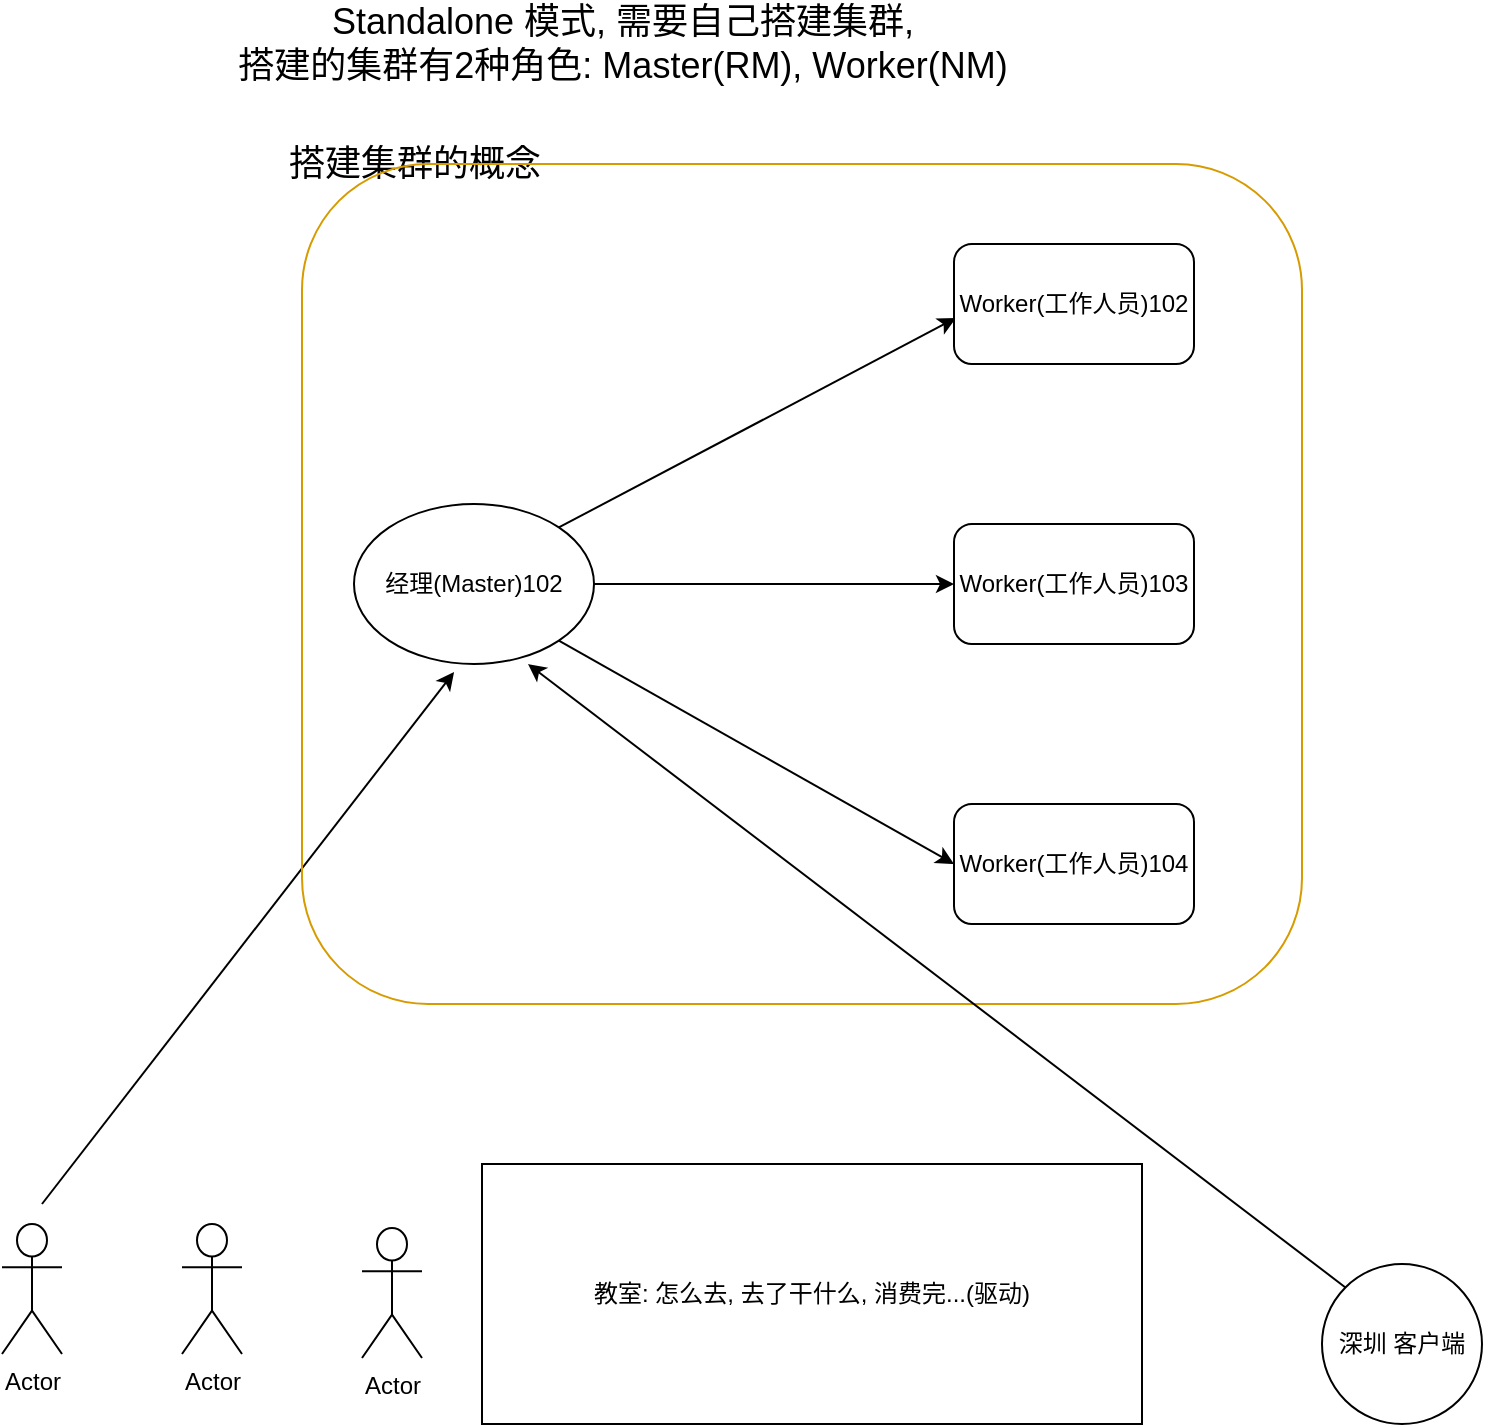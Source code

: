 <mxfile version="12.9.9" type="device" pages="4"><diagram id="3FBH8e9sr4NiCjQm_rgf" name="第 1 页"><mxGraphModel dx="926" dy="1796" grid="1" gridSize="10" guides="1" tooltips="1" connect="1" arrows="1" fold="1" page="1" pageScale="1" pageWidth="827" pageHeight="1169" math="0" shadow="0"><root><mxCell id="0"/><mxCell id="1" parent="0"/><mxCell id="brC6rn30IfvfNYKHSFTY-1" value="&lt;font style=&quot;font-size: 18px&quot;&gt;Standalone 模式, 需要自己搭建集群,&lt;br&gt;搭建的集群有2种角色: Master(RM), Worker(NM)&lt;br&gt;&lt;/font&gt;" style="text;html=1;align=center;verticalAlign=middle;resizable=0;points=[];autosize=1;" parent="1" vertex="1"><mxGeometry x="140" y="-60" width="400" height="40" as="geometry"/></mxCell><mxCell id="brC6rn30IfvfNYKHSFTY-13" style="edgeStyle=none;rounded=0;orthogonalLoop=1;jettySize=auto;html=1;exitX=1;exitY=0;exitDx=0;exitDy=0;entryX=0.008;entryY=0.617;entryDx=0;entryDy=0;entryPerimeter=0;" parent="1" source="brC6rn30IfvfNYKHSFTY-2" target="brC6rn30IfvfNYKHSFTY-3" edge="1"><mxGeometry relative="1" as="geometry"/></mxCell><mxCell id="brC6rn30IfvfNYKHSFTY-14" style="edgeStyle=none;rounded=0;orthogonalLoop=1;jettySize=auto;html=1;exitX=1;exitY=0.5;exitDx=0;exitDy=0;entryX=0;entryY=0.5;entryDx=0;entryDy=0;" parent="1" source="brC6rn30IfvfNYKHSFTY-2" target="brC6rn30IfvfNYKHSFTY-4" edge="1"><mxGeometry relative="1" as="geometry"/></mxCell><mxCell id="brC6rn30IfvfNYKHSFTY-15" style="edgeStyle=none;rounded=0;orthogonalLoop=1;jettySize=auto;html=1;exitX=1;exitY=1;exitDx=0;exitDy=0;entryX=0;entryY=0.5;entryDx=0;entryDy=0;" parent="1" source="brC6rn30IfvfNYKHSFTY-2" target="brC6rn30IfvfNYKHSFTY-6" edge="1"><mxGeometry relative="1" as="geometry"/></mxCell><mxCell id="brC6rn30IfvfNYKHSFTY-2" value="经理(Master)102" style="ellipse;whiteSpace=wrap;html=1;" parent="1" vertex="1"><mxGeometry x="206" y="190" width="120" height="80" as="geometry"/></mxCell><mxCell id="brC6rn30IfvfNYKHSFTY-3" value="Worker(工作人员)102" style="rounded=1;whiteSpace=wrap;html=1;" parent="1" vertex="1"><mxGeometry x="506" y="60" width="120" height="60" as="geometry"/></mxCell><mxCell id="brC6rn30IfvfNYKHSFTY-4" value="Worker(工作人员)103" style="rounded=1;whiteSpace=wrap;html=1;" parent="1" vertex="1"><mxGeometry x="506" y="200" width="120" height="60" as="geometry"/></mxCell><mxCell id="brC6rn30IfvfNYKHSFTY-6" value="Worker(工作人员)104" style="rounded=1;whiteSpace=wrap;html=1;" parent="1" vertex="1"><mxGeometry x="506" y="340" width="120" height="60" as="geometry"/></mxCell><mxCell id="brC6rn30IfvfNYKHSFTY-10" style="rounded=0;orthogonalLoop=1;jettySize=auto;html=1;entryX=0.417;entryY=1.05;entryDx=0;entryDy=0;entryPerimeter=0;" parent="1" target="brC6rn30IfvfNYKHSFTY-2" edge="1"><mxGeometry relative="1" as="geometry"><mxPoint x="50" y="540" as="sourcePoint"/></mxGeometry></mxCell><mxCell id="brC6rn30IfvfNYKHSFTY-9" value="Actor" style="shape=umlActor;verticalLabelPosition=bottom;labelBackgroundColor=#ffffff;verticalAlign=top;html=1;outlineConnect=0;" parent="1" vertex="1"><mxGeometry x="30" y="550" width="30" height="65" as="geometry"/></mxCell><mxCell id="brC6rn30IfvfNYKHSFTY-11" value="Actor" style="shape=umlActor;verticalLabelPosition=bottom;labelBackgroundColor=#ffffff;verticalAlign=top;html=1;outlineConnect=0;" parent="1" vertex="1"><mxGeometry x="210" y="552" width="30" height="65" as="geometry"/></mxCell><mxCell id="brC6rn30IfvfNYKHSFTY-12" value="Actor" style="shape=umlActor;verticalLabelPosition=bottom;labelBackgroundColor=#ffffff;verticalAlign=top;html=1;outlineConnect=0;" parent="1" vertex="1"><mxGeometry x="120" y="550" width="30" height="65" as="geometry"/></mxCell><mxCell id="brC6rn30IfvfNYKHSFTY-16" value="&lt;font style=&quot;font-size: 18px&quot;&gt;搭建集群的概念&lt;/font&gt;" style="text;html=1;align=center;verticalAlign=middle;resizable=0;points=[];autosize=1;" parent="1" vertex="1"><mxGeometry x="166" y="10" width="140" height="20" as="geometry"/></mxCell><mxCell id="brC6rn30IfvfNYKHSFTY-19" value="" style="rounded=1;whiteSpace=wrap;html=1;fillColor=none;strokeColor=#d79b00;" parent="1" vertex="1"><mxGeometry x="180" y="20" width="500" height="420" as="geometry"/></mxCell><mxCell id="brC6rn30IfvfNYKHSFTY-21" value="教室: 怎么去, 去了干什么, 消费完...(驱动)" style="rounded=0;whiteSpace=wrap;html=1;fillColor=none;" parent="1" vertex="1"><mxGeometry x="270" y="520" width="330" height="130" as="geometry"/></mxCell><mxCell id="brC6rn30IfvfNYKHSFTY-25" style="edgeStyle=none;rounded=0;orthogonalLoop=1;jettySize=auto;html=1;exitX=0;exitY=0;exitDx=0;exitDy=0;entryX=0.725;entryY=1;entryDx=0;entryDy=0;entryPerimeter=0;" parent="1" source="brC6rn30IfvfNYKHSFTY-23" target="brC6rn30IfvfNYKHSFTY-2" edge="1"><mxGeometry relative="1" as="geometry"/></mxCell><mxCell id="brC6rn30IfvfNYKHSFTY-23" value="深圳 客户端" style="ellipse;whiteSpace=wrap;html=1;aspect=fixed;fillColor=none;" parent="1" vertex="1"><mxGeometry x="690" y="570" width="80" height="80" as="geometry"/></mxCell></root></mxGraphModel></diagram><diagram id="oOP39jX6quajxhK9CD91" name="第 2 页"><mxGraphModel dx="926" dy="627" grid="1" gridSize="10" guides="1" tooltips="1" connect="1" arrows="1" fold="1" page="1" pageScale="1" pageWidth="827" pageHeight="1169" math="0" shadow="0"><root><mxCell id="j-BjAVI4SZrkL1dPVTXm-0"/><mxCell id="j-BjAVI4SZrkL1dPVTXm-1" parent="j-BjAVI4SZrkL1dPVTXm-0"/><mxCell id="WhHj7qErUGjvgti0_mQg-0" value="" style="rounded=1;whiteSpace=wrap;html=1;" vertex="1" parent="j-BjAVI4SZrkL1dPVTXm-1"><mxGeometry x="50" y="40" width="490" height="250" as="geometry"/></mxCell><mxCell id="WhHj7qErUGjvgti0_mQg-1" value="executor(进程)" style="text;html=1;align=center;verticalAlign=middle;resizable=0;points=[];autosize=1;" vertex="1" parent="j-BjAVI4SZrkL1dPVTXm-1"><mxGeometry x="85" y="20" width="90" height="20" as="geometry"/></mxCell><mxCell id="WhHj7qErUGjvgti0_mQg-2" value="一个分区数据" style="ellipse;whiteSpace=wrap;html=1;" vertex="1" parent="j-BjAVI4SZrkL1dPVTXm-1"><mxGeometry x="70" y="70" width="120" height="80" as="geometry"/></mxCell><mxCell id="WhHj7qErUGjvgti0_mQg-3" value="Text" style="text;html=1;align=center;verticalAlign=middle;resizable=0;points=[];autosize=1;" vertex="1" parent="j-BjAVI4SZrkL1dPVTXm-1"><mxGeometry x="197" y="32" width="40" height="20" as="geometry"/></mxCell><mxCell id="WhHj7qErUGjvgti0_mQg-4" value="" style="rounded=1;whiteSpace=wrap;html=1;" vertex="1" parent="j-BjAVI4SZrkL1dPVTXm-1"><mxGeometry x="50" y="350" width="490" height="250" as="geometry"/></mxCell><mxCell id="WhHj7qErUGjvgti0_mQg-5" value="executor" style="text;html=1;align=center;verticalAlign=middle;resizable=0;points=[];autosize=1;" vertex="1" parent="j-BjAVI4SZrkL1dPVTXm-1"><mxGeometry x="70" y="330" width="60" height="20" as="geometry"/></mxCell></root></mxGraphModel></diagram><diagram id="0zdaNzPZ3N-Ld4yey4PM" name="第 3 页"><mxGraphModel dx="994" dy="627" grid="1" gridSize="10" guides="1" tooltips="1" connect="1" arrows="1" fold="1" page="1" pageScale="1" pageWidth="827" pageHeight="1169" math="0" shadow="0"><root><mxCell id="lb8TyGn6kS23QmTAHrAb-0"/><mxCell id="lb8TyGn6kS23QmTAHrAb-1" parent="lb8TyGn6kS23QmTAHrAb-0"/><mxCell id="lb8TyGn6kS23QmTAHrAb-8" style="edgeStyle=none;rounded=0;orthogonalLoop=1;jettySize=auto;html=1;exitX=0;exitY=0;exitDx=80;exitDy=65;exitPerimeter=0;" edge="1" parent="lb8TyGn6kS23QmTAHrAb-1" source="lb8TyGn6kS23QmTAHrAb-2" target="lb8TyGn6kS23QmTAHrAb-5"><mxGeometry relative="1" as="geometry"/></mxCell><mxCell id="lb8TyGn6kS23QmTAHrAb-2" value="文件" style="shape=note;whiteSpace=wrap;html=1;backgroundOutline=1;darkOpacity=0.05;" vertex="1" parent="lb8TyGn6kS23QmTAHrAb-1"><mxGeometry x="10" y="80" width="80" height="100" as="geometry"/></mxCell><mxCell id="lb8TyGn6kS23QmTAHrAb-14" style="edgeStyle=none;rounded=0;orthogonalLoop=1;jettySize=auto;html=1;exitX=1;exitY=0.5;exitDx=0;exitDy=0;entryX=-0.021;entryY=0.478;entryDx=0;entryDy=0;entryPerimeter=0;" edge="1" parent="lb8TyGn6kS23QmTAHrAb-1" source="lb8TyGn6kS23QmTAHrAb-5" target="lb8TyGn6kS23QmTAHrAb-10"><mxGeometry relative="1" as="geometry"/></mxCell><mxCell id="lb8TyGn6kS23QmTAHrAb-5" value="" style="rounded=1;whiteSpace=wrap;html=1;" vertex="1" parent="lb8TyGn6kS23QmTAHrAb-1"><mxGeometry x="170" y="20" width="190" height="250" as="geometry"/></mxCell><mxCell id="lb8TyGn6kS23QmTAHrAb-6" value="" style="rounded=1;whiteSpace=wrap;html=1;fillColor=#ffe6cc;strokeColor=#d79b00;" vertex="1" parent="lb8TyGn6kS23QmTAHrAb-1"><mxGeometry x="210" y="40" width="120" height="60" as="geometry"/></mxCell><mxCell id="lb8TyGn6kS23QmTAHrAb-7" value="" style="rounded=1;whiteSpace=wrap;html=1;" vertex="1" parent="lb8TyGn6kS23QmTAHrAb-1"><mxGeometry x="210" y="150" width="120" height="60" as="geometry"/></mxCell><mxCell id="lb8TyGn6kS23QmTAHrAb-9" value="rdd1" style="text;html=1;align=center;verticalAlign=middle;resizable=0;points=[];autosize=1;" vertex="1" parent="lb8TyGn6kS23QmTAHrAb-1"><mxGeometry x="223" y="5" width="40" height="20" as="geometry"/></mxCell><mxCell id="lb8TyGn6kS23QmTAHrAb-10" value="" style="rounded=1;whiteSpace=wrap;html=1;" vertex="1" parent="lb8TyGn6kS23QmTAHrAb-1"><mxGeometry x="480" y="27.5" width="190" height="250" as="geometry"/></mxCell><mxCell id="lb8TyGn6kS23QmTAHrAb-11" value="" style="rounded=1;whiteSpace=wrap;html=1;fillColor=#ffe6cc;strokeColor=#d79b00;" vertex="1" parent="lb8TyGn6kS23QmTAHrAb-1"><mxGeometry x="520" y="47.5" width="120" height="60" as="geometry"/></mxCell><mxCell id="lb8TyGn6kS23QmTAHrAb-12" value="" style="rounded=1;whiteSpace=wrap;html=1;" vertex="1" parent="lb8TyGn6kS23QmTAHrAb-1"><mxGeometry x="520" y="157.5" width="120" height="60" as="geometry"/></mxCell><mxCell id="lb8TyGn6kS23QmTAHrAb-13" value="rdd2" style="text;html=1;align=center;verticalAlign=middle;resizable=0;points=[];autosize=1;" vertex="1" parent="lb8TyGn6kS23QmTAHrAb-1"><mxGeometry x="533" y="12.5" width="40" height="20" as="geometry"/></mxCell><mxCell id="lb8TyGn6kS23QmTAHrAb-15" style="edgeStyle=none;rounded=0;orthogonalLoop=1;jettySize=auto;html=1;exitX=1;exitY=0.5;exitDx=0;exitDy=0;entryX=-0.021;entryY=0.478;entryDx=0;entryDy=0;entryPerimeter=0;" edge="1" parent="lb8TyGn6kS23QmTAHrAb-1" target="lb8TyGn6kS23QmTAHrAb-16"><mxGeometry relative="1" as="geometry"><mxPoint x="670" y="157.5" as="sourcePoint"/></mxGeometry></mxCell><mxCell id="lb8TyGn6kS23QmTAHrAb-27" style="edgeStyle=none;rounded=0;orthogonalLoop=1;jettySize=auto;html=1;exitX=1;exitY=0.5;exitDx=0;exitDy=0;entryX=-0.021;entryY=0.452;entryDx=0;entryDy=0;entryPerimeter=0;" edge="1" parent="lb8TyGn6kS23QmTAHrAb-1" source="lb8TyGn6kS23QmTAHrAb-16" target="lb8TyGn6kS23QmTAHrAb-23"><mxGeometry relative="1" as="geometry"/></mxCell><mxCell id="lb8TyGn6kS23QmTAHrAb-16" value="" style="rounded=1;whiteSpace=wrap;html=1;" vertex="1" parent="lb8TyGn6kS23QmTAHrAb-1"><mxGeometry x="790" y="40" width="190" height="250" as="geometry"/></mxCell><mxCell id="lb8TyGn6kS23QmTAHrAb-17" value="" style="rounded=1;whiteSpace=wrap;html=1;fillColor=#ffe6cc;strokeColor=#d79b00;" vertex="1" parent="lb8TyGn6kS23QmTAHrAb-1"><mxGeometry x="830" y="60" width="120" height="60" as="geometry"/></mxCell><mxCell id="lb8TyGn6kS23QmTAHrAb-18" value="" style="rounded=1;whiteSpace=wrap;html=1;" vertex="1" parent="lb8TyGn6kS23QmTAHrAb-1"><mxGeometry x="830" y="170" width="120" height="60" as="geometry"/></mxCell><mxCell id="lb8TyGn6kS23QmTAHrAb-19" value="rdd3" style="text;html=1;align=center;verticalAlign=middle;resizable=0;points=[];autosize=1;" vertex="1" parent="lb8TyGn6kS23QmTAHrAb-1"><mxGeometry x="843" y="25" width="40" height="20" as="geometry"/></mxCell><mxCell id="lb8TyGn6kS23QmTAHrAb-20" value="map" style="text;html=1;align=center;verticalAlign=middle;resizable=0;points=[];autosize=1;" vertex="1" parent="lb8TyGn6kS23QmTAHrAb-1"><mxGeometry x="399" y="118" width="40" height="20" as="geometry"/></mxCell><mxCell id="lb8TyGn6kS23QmTAHrAb-21" value="filter" style="text;html=1;align=center;verticalAlign=middle;resizable=0;points=[];autosize=1;" vertex="1" parent="lb8TyGn6kS23QmTAHrAb-1"><mxGeometry x="707" y="125" width="40" height="20" as="geometry"/></mxCell><mxCell id="lb8TyGn6kS23QmTAHrAb-22" value="某个公式" style="text;html=1;align=center;verticalAlign=middle;resizable=0;points=[];autosize=1;" vertex="1" parent="lb8TyGn6kS23QmTAHrAb-1"><mxGeometry x="214" y="363" width="60" height="20" as="geometry"/></mxCell><mxCell id="lb8TyGn6kS23QmTAHrAb-23" value="" style="rounded=1;whiteSpace=wrap;html=1;" vertex="1" parent="lb8TyGn6kS23QmTAHrAb-1"><mxGeometry x="1090" y="45" width="190" height="250" as="geometry"/></mxCell><mxCell id="lb8TyGn6kS23QmTAHrAb-24" value="" style="rounded=1;whiteSpace=wrap;html=1;" vertex="1" parent="lb8TyGn6kS23QmTAHrAb-1"><mxGeometry x="1121" y="60" width="120" height="60" as="geometry"/></mxCell><mxCell id="lb8TyGn6kS23QmTAHrAb-25" value="" style="rounded=1;whiteSpace=wrap;html=1;" vertex="1" parent="lb8TyGn6kS23QmTAHrAb-1"><mxGeometry x="1121" y="145" width="120" height="60" as="geometry"/></mxCell><mxCell id="lb8TyGn6kS23QmTAHrAb-26" value="" style="rounded=1;whiteSpace=wrap;html=1;" vertex="1" parent="lb8TyGn6kS23QmTAHrAb-1"><mxGeometry x="1125" y="230" width="120" height="60" as="geometry"/></mxCell><mxCell id="lb8TyGn6kS23QmTAHrAb-28" value="repartition" style="text;html=1;align=center;verticalAlign=middle;resizable=0;points=[];autosize=1;" vertex="1" parent="lb8TyGn6kS23QmTAHrAb-1"><mxGeometry x="998" y="118" width="70" height="20" as="geometry"/></mxCell></root></mxGraphModel></diagram><diagram id="4SxaqC-p5XWteILzaKV8" name="第 4 页"><mxGraphModel dx="994" dy="627" grid="1" gridSize="10" guides="1" tooltips="1" connect="1" arrows="1" fold="1" page="1" pageScale="1" pageWidth="827" pageHeight="1169" math="0" shadow="0"><root><mxCell id="9BKC3kSjV0rRufPLMvIZ-0"/><mxCell id="9BKC3kSjV0rRufPLMvIZ-1" parent="9BKC3kSjV0rRufPLMvIZ-0"/><mxCell id="9BKC3kSjV0rRufPLMvIZ-2" value="" style="rounded=1;whiteSpace=wrap;html=1;" vertex="1" parent="9BKC3kSjV0rRufPLMvIZ-1"><mxGeometry x="25" y="40" width="170" height="340" as="geometry"/></mxCell><mxCell id="9BKC3kSjV0rRufPLMvIZ-3" value="10&lt;br&gt;20" style="rounded=1;whiteSpace=wrap;html=1;fillColor=#f5f5f5;strokeColor=#666666;fontColor=#333333;" vertex="1" parent="9BKC3kSjV0rRufPLMvIZ-1"><mxGeometry x="45" y="70" width="120" height="60" as="geometry"/></mxCell><mxCell id="9BKC3kSjV0rRufPLMvIZ-4" value="100&lt;br&gt;200&lt;br&gt;300" style="rounded=1;whiteSpace=wrap;html=1;fillColor=#f5f5f5;strokeColor=#666666;fontColor=#333333;" vertex="1" parent="9BKC3kSjV0rRufPLMvIZ-1"><mxGeometry x="45" y="180" width="120" height="60" as="geometry"/></mxCell><mxCell id="9BKC3kSjV0rRufPLMvIZ-5" value="40&lt;br&gt;50" style="rounded=1;whiteSpace=wrap;html=1;fillColor=#f5f5f5;strokeColor=#666666;fontColor=#333333;" vertex="1" parent="9BKC3kSjV0rRufPLMvIZ-1"><mxGeometry x="50" y="270" width="120" height="60" as="geometry"/></mxCell><mxCell id="9BKC3kSjV0rRufPLMvIZ-6" value="map(x =&amp;gt; x *2)" style="rounded=1;whiteSpace=wrap;html=1;fillColor=#fff2cc;strokeColor=#d6b656;" vertex="1" parent="9BKC3kSjV0rRufPLMvIZ-1"><mxGeometry x="270" y="30" width="120" height="60" as="geometry"/></mxCell><mxCell id="9BKC3kSjV0rRufPLMvIZ-7" value="" style="rounded=1;whiteSpace=wrap;html=1;" vertex="1" parent="9BKC3kSjV0rRufPLMvIZ-1"><mxGeometry x="470" y="30" width="170" height="340" as="geometry"/></mxCell><mxCell id="9BKC3kSjV0rRufPLMvIZ-8" value="10&lt;br&gt;20" style="rounded=1;whiteSpace=wrap;html=1;fillColor=#f5f5f5;strokeColor=#666666;fontColor=#333333;" vertex="1" parent="9BKC3kSjV0rRufPLMvIZ-1"><mxGeometry x="490" y="60" width="120" height="60" as="geometry"/></mxCell><mxCell id="9BKC3kSjV0rRufPLMvIZ-9" value="100&lt;br&gt;200&lt;br&gt;300" style="rounded=1;whiteSpace=wrap;html=1;fillColor=#f5f5f5;strokeColor=#666666;fontColor=#333333;" vertex="1" parent="9BKC3kSjV0rRufPLMvIZ-1"><mxGeometry x="490" y="170" width="120" height="60" as="geometry"/></mxCell><mxCell id="9BKC3kSjV0rRufPLMvIZ-10" value="40&lt;br&gt;50" style="rounded=1;whiteSpace=wrap;html=1;fillColor=#f5f5f5;strokeColor=#666666;fontColor=#333333;" vertex="1" parent="9BKC3kSjV0rRufPLMvIZ-1"><mxGeometry x="495" y="260" width="120" height="60" as="geometry"/></mxCell><mxCell id="9BKC3kSjV0rRufPLMvIZ-11" style="edgeStyle=none;rounded=0;orthogonalLoop=1;jettySize=auto;html=1;exitX=1;exitY=0.5;exitDx=0;exitDy=0;" edge="1" parent="9BKC3kSjV0rRufPLMvIZ-1" source="9BKC3kSjV0rRufPLMvIZ-3" target="9BKC3kSjV0rRufPLMvIZ-8"><mxGeometry relative="1" as="geometry"/></mxCell><mxCell id="9BKC3kSjV0rRufPLMvIZ-12" style="edgeStyle=none;rounded=0;orthogonalLoop=1;jettySize=auto;html=1;exitX=1;exitY=0.75;exitDx=0;exitDy=0;entryX=0;entryY=0.75;entryDx=0;entryDy=0;" edge="1" parent="9BKC3kSjV0rRufPLMvIZ-1" source="9BKC3kSjV0rRufPLMvIZ-3" target="9BKC3kSjV0rRufPLMvIZ-8"><mxGeometry relative="1" as="geometry"/></mxCell><mxCell id="9BKC3kSjV0rRufPLMvIZ-13" style="edgeStyle=none;rounded=0;orthogonalLoop=1;jettySize=auto;html=1;exitX=1;exitY=0.25;exitDx=0;exitDy=0;entryX=0;entryY=0.25;entryDx=0;entryDy=0;" edge="1" parent="9BKC3kSjV0rRufPLMvIZ-1" source="9BKC3kSjV0rRufPLMvIZ-4" target="9BKC3kSjV0rRufPLMvIZ-9"><mxGeometry relative="1" as="geometry"/></mxCell><mxCell id="9BKC3kSjV0rRufPLMvIZ-14" style="edgeStyle=none;rounded=0;orthogonalLoop=1;jettySize=auto;html=1;exitX=1;exitY=0.5;exitDx=0;exitDy=0;entryX=0;entryY=0.5;entryDx=0;entryDy=0;" edge="1" parent="9BKC3kSjV0rRufPLMvIZ-1" source="9BKC3kSjV0rRufPLMvIZ-4" target="9BKC3kSjV0rRufPLMvIZ-9"><mxGeometry relative="1" as="geometry"/></mxCell><mxCell id="9BKC3kSjV0rRufPLMvIZ-15" style="edgeStyle=none;rounded=0;orthogonalLoop=1;jettySize=auto;html=1;exitX=1;exitY=0.75;exitDx=0;exitDy=0;entryX=0;entryY=0.75;entryDx=0;entryDy=0;" edge="1" parent="9BKC3kSjV0rRufPLMvIZ-1" source="9BKC3kSjV0rRufPLMvIZ-4" target="9BKC3kSjV0rRufPLMvIZ-9"><mxGeometry relative="1" as="geometry"/></mxCell><mxCell id="9BKC3kSjV0rRufPLMvIZ-16" style="edgeStyle=none;rounded=0;orthogonalLoop=1;jettySize=auto;html=1;exitX=1;exitY=0.25;exitDx=0;exitDy=0;entryX=0;entryY=0.25;entryDx=0;entryDy=0;" edge="1" parent="9BKC3kSjV0rRufPLMvIZ-1" source="9BKC3kSjV0rRufPLMvIZ-5" target="9BKC3kSjV0rRufPLMvIZ-10"><mxGeometry relative="1" as="geometry"/></mxCell><mxCell id="9BKC3kSjV0rRufPLMvIZ-17" style="edgeStyle=none;rounded=0;orthogonalLoop=1;jettySize=auto;html=1;exitX=1;exitY=0.75;exitDx=0;exitDy=0;entryX=0;entryY=0.75;entryDx=0;entryDy=0;" edge="1" parent="9BKC3kSjV0rRufPLMvIZ-1" source="9BKC3kSjV0rRufPLMvIZ-5" target="9BKC3kSjV0rRufPLMvIZ-10"><mxGeometry relative="1" as="geometry"/></mxCell><mxCell id="9BKC3kSjV0rRufPLMvIZ-18" value="" style="rounded=1;whiteSpace=wrap;html=1;" vertex="1" parent="9BKC3kSjV0rRufPLMvIZ-1"><mxGeometry x="40" y="480" width="170" height="340" as="geometry"/></mxCell><mxCell id="9BKC3kSjV0rRufPLMvIZ-19" value="10&lt;br&gt;20" style="rounded=1;whiteSpace=wrap;html=1;fillColor=#f5f5f5;strokeColor=#666666;fontColor=#333333;" vertex="1" parent="9BKC3kSjV0rRufPLMvIZ-1"><mxGeometry x="60" y="510" width="120" height="60" as="geometry"/></mxCell><mxCell id="9BKC3kSjV0rRufPLMvIZ-20" value="100&lt;br&gt;200&lt;br&gt;300" style="rounded=1;whiteSpace=wrap;html=1;fillColor=#f5f5f5;strokeColor=#666666;fontColor=#333333;" vertex="1" parent="9BKC3kSjV0rRufPLMvIZ-1"><mxGeometry x="60" y="620" width="120" height="60" as="geometry"/></mxCell><mxCell id="9BKC3kSjV0rRufPLMvIZ-21" value="40&lt;br&gt;50" style="rounded=1;whiteSpace=wrap;html=1;fillColor=#f5f5f5;strokeColor=#666666;fontColor=#333333;" vertex="1" parent="9BKC3kSjV0rRufPLMvIZ-1"><mxGeometry x="65" y="710" width="120" height="60" as="geometry"/></mxCell><mxCell id="9BKC3kSjV0rRufPLMvIZ-22" value="mapPartion(it =&amp;gt; it)" style="rounded=1;whiteSpace=wrap;html=1;fillColor=#fff2cc;strokeColor=#d6b656;" vertex="1" parent="9BKC3kSjV0rRufPLMvIZ-1"><mxGeometry x="285" y="470" width="120" height="60" as="geometry"/></mxCell><mxCell id="9BKC3kSjV0rRufPLMvIZ-23" value="" style="rounded=1;whiteSpace=wrap;html=1;" vertex="1" parent="9BKC3kSjV0rRufPLMvIZ-1"><mxGeometry x="485" y="470" width="170" height="340" as="geometry"/></mxCell><mxCell id="9BKC3kSjV0rRufPLMvIZ-24" value="10&lt;br&gt;20" style="rounded=1;whiteSpace=wrap;html=1;fillColor=#f5f5f5;strokeColor=#666666;fontColor=#333333;" vertex="1" parent="9BKC3kSjV0rRufPLMvIZ-1"><mxGeometry x="505" y="500" width="120" height="60" as="geometry"/></mxCell><mxCell id="9BKC3kSjV0rRufPLMvIZ-25" value="100&lt;br&gt;200&lt;br&gt;300" style="rounded=1;whiteSpace=wrap;html=1;fillColor=#f5f5f5;strokeColor=#666666;fontColor=#333333;" vertex="1" parent="9BKC3kSjV0rRufPLMvIZ-1"><mxGeometry x="505" y="610" width="120" height="60" as="geometry"/></mxCell><mxCell id="9BKC3kSjV0rRufPLMvIZ-26" value="40&lt;br&gt;50" style="rounded=1;whiteSpace=wrap;html=1;fillColor=#f5f5f5;strokeColor=#666666;fontColor=#333333;" vertex="1" parent="9BKC3kSjV0rRufPLMvIZ-1"><mxGeometry x="510" y="700" width="120" height="60" as="geometry"/></mxCell><mxCell id="9BKC3kSjV0rRufPLMvIZ-34" style="edgeStyle=none;rounded=0;orthogonalLoop=1;jettySize=auto;html=1;exitX=1;exitY=0.5;exitDx=0;exitDy=0;entryX=0;entryY=0.5;entryDx=0;entryDy=0;" edge="1" parent="9BKC3kSjV0rRufPLMvIZ-1" source="9BKC3kSjV0rRufPLMvIZ-19" target="9BKC3kSjV0rRufPLMvIZ-24"><mxGeometry relative="1" as="geometry"/></mxCell><mxCell id="9BKC3kSjV0rRufPLMvIZ-35" style="edgeStyle=none;rounded=0;orthogonalLoop=1;jettySize=auto;html=1;exitX=1;exitY=0.5;exitDx=0;exitDy=0;entryX=0;entryY=0.5;entryDx=0;entryDy=0;" edge="1" parent="9BKC3kSjV0rRufPLMvIZ-1" source="9BKC3kSjV0rRufPLMvIZ-20" target="9BKC3kSjV0rRufPLMvIZ-25"><mxGeometry relative="1" as="geometry"/></mxCell><mxCell id="9BKC3kSjV0rRufPLMvIZ-36" style="edgeStyle=none;rounded=0;orthogonalLoop=1;jettySize=auto;html=1;exitX=1;exitY=0.5;exitDx=0;exitDy=0;entryX=0;entryY=0.5;entryDx=0;entryDy=0;" edge="1" parent="9BKC3kSjV0rRufPLMvIZ-1" source="9BKC3kSjV0rRufPLMvIZ-21" target="9BKC3kSjV0rRufPLMvIZ-26"><mxGeometry relative="1" as="geometry"/></mxCell></root></mxGraphModel></diagram></mxfile>